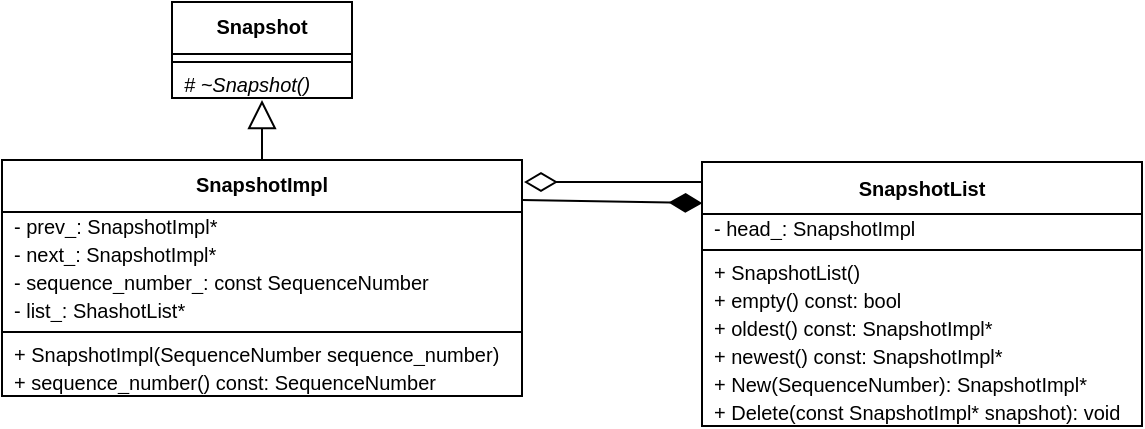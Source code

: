 <mxfile version="12.1.0" type="device" pages="1"><diagram id="nDmuBW9h7p2_wenKGpNe" name="Page-1"><mxGraphModel dx="981" dy="534" grid="1" gridSize="10" guides="1" tooltips="1" connect="1" arrows="1" fold="1" page="1" pageScale="1" pageWidth="1654" pageHeight="1169" math="0" shadow="0"><root><mxCell id="0"/><mxCell id="1" parent="0"/><mxCell id="Gac1oFfl-_KmYqMjaavx-9" value="SnapshotImpl" style="swimlane;fontStyle=1;align=center;verticalAlign=top;childLayout=stackLayout;horizontal=1;startSize=26;horizontalStack=0;resizeParent=1;resizeParentMax=0;resizeLast=0;collapsible=1;marginBottom=0;fontSize=10;" parent="1" vertex="1"><mxGeometry x="390" y="200" width="260" height="118" as="geometry"/></mxCell><mxCell id="Gac1oFfl-_KmYqMjaavx-10" value="- prev_: SnapshotImpl*" style="text;strokeColor=none;fillColor=none;align=left;verticalAlign=middle;spacingLeft=4;spacingRight=4;overflow=hidden;rotatable=0;points=[[0,0.5],[1,0.5]];portConstraint=eastwest;fontSize=10;" parent="Gac1oFfl-_KmYqMjaavx-9" vertex="1"><mxGeometry y="26" width="260" height="14" as="geometry"/></mxCell><mxCell id="Gac1oFfl-_KmYqMjaavx-17" value="- next_: SnapshotImpl*" style="text;strokeColor=none;fillColor=none;align=left;verticalAlign=middle;spacingLeft=4;spacingRight=4;overflow=hidden;rotatable=0;points=[[0,0.5],[1,0.5]];portConstraint=eastwest;fontSize=10;" parent="Gac1oFfl-_KmYqMjaavx-9" vertex="1"><mxGeometry y="40" width="260" height="14" as="geometry"/></mxCell><mxCell id="Gac1oFfl-_KmYqMjaavx-18" value="- sequence_number_: const SequenceNumber" style="text;strokeColor=none;fillColor=none;align=left;verticalAlign=middle;spacingLeft=4;spacingRight=4;overflow=hidden;rotatable=0;points=[[0,0.5],[1,0.5]];portConstraint=eastwest;fontSize=10;" parent="Gac1oFfl-_KmYqMjaavx-9" vertex="1"><mxGeometry y="54" width="260" height="14" as="geometry"/></mxCell><mxCell id="Gac1oFfl-_KmYqMjaavx-27" value="- list_: ShashotList*" style="text;strokeColor=none;fillColor=none;align=left;verticalAlign=middle;spacingLeft=4;spacingRight=4;overflow=hidden;rotatable=0;points=[[0,0.5],[1,0.5]];portConstraint=eastwest;fontSize=10;" parent="Gac1oFfl-_KmYqMjaavx-9" vertex="1"><mxGeometry y="68" width="260" height="14" as="geometry"/></mxCell><mxCell id="Gac1oFfl-_KmYqMjaavx-11" value="" style="line;strokeWidth=1;fillColor=none;align=left;verticalAlign=middle;spacingTop=-1;spacingLeft=3;spacingRight=3;rotatable=0;labelPosition=right;points=[];portConstraint=eastwest;" parent="Gac1oFfl-_KmYqMjaavx-9" vertex="1"><mxGeometry y="82" width="260" height="8" as="geometry"/></mxCell><mxCell id="Gac1oFfl-_KmYqMjaavx-12" value="+ SnapshotImpl(SequenceNumber sequence_number)" style="text;strokeColor=none;fillColor=none;align=left;verticalAlign=middle;spacingLeft=4;spacingRight=4;overflow=hidden;rotatable=0;points=[[0,0.5],[1,0.5]];portConstraint=eastwest;fontSize=10;" parent="Gac1oFfl-_KmYqMjaavx-9" vertex="1"><mxGeometry y="90" width="260" height="14" as="geometry"/></mxCell><mxCell id="Gac1oFfl-_KmYqMjaavx-19" value="+ sequence_number() const: SequenceNumber" style="text;strokeColor=none;fillColor=none;align=left;verticalAlign=middle;spacingLeft=4;spacingRight=4;overflow=hidden;rotatable=0;points=[[0,0.5],[1,0.5]];portConstraint=eastwest;fontSize=10;" parent="Gac1oFfl-_KmYqMjaavx-9" vertex="1"><mxGeometry y="104" width="260" height="14" as="geometry"/></mxCell><mxCell id="Gac1oFfl-_KmYqMjaavx-13" value="Snapshot" style="swimlane;fontStyle=1;align=center;verticalAlign=top;childLayout=stackLayout;horizontal=1;startSize=26;horizontalStack=0;resizeParent=1;resizeParentMax=0;resizeLast=0;collapsible=1;marginBottom=0;fontSize=10;" parent="1" vertex="1"><mxGeometry x="475" y="121" width="90" height="48" as="geometry"/></mxCell><mxCell id="Gac1oFfl-_KmYqMjaavx-15" value="" style="line;strokeWidth=1;fillColor=none;align=left;verticalAlign=middle;spacingTop=-1;spacingLeft=3;spacingRight=3;rotatable=0;labelPosition=right;points=[];portConstraint=eastwest;" parent="Gac1oFfl-_KmYqMjaavx-13" vertex="1"><mxGeometry y="26" width="90" height="8" as="geometry"/></mxCell><mxCell id="Gac1oFfl-_KmYqMjaavx-16" value="# ~Snapshot()" style="text;strokeColor=none;fillColor=none;align=left;verticalAlign=middle;spacingLeft=4;spacingRight=4;overflow=hidden;rotatable=0;points=[[0,0.5],[1,0.5]];portConstraint=eastwest;fontStyle=2;fontSize=10;" parent="Gac1oFfl-_KmYqMjaavx-13" vertex="1"><mxGeometry y="34" width="90" height="14" as="geometry"/></mxCell><mxCell id="Gac1oFfl-_KmYqMjaavx-20" value="SnapshotList" style="swimlane;fontStyle=1;align=center;verticalAlign=middle;childLayout=stackLayout;horizontal=1;startSize=26;horizontalStack=0;resizeParent=1;resizeParentMax=0;resizeLast=0;collapsible=1;marginBottom=0;fontSize=10;" parent="1" vertex="1"><mxGeometry x="740" y="201" width="220" height="132" as="geometry"/></mxCell><mxCell id="Gac1oFfl-_KmYqMjaavx-21" value="- head_: SnapshotImpl" style="text;strokeColor=none;fillColor=none;align=left;verticalAlign=middle;spacingLeft=4;spacingRight=4;overflow=hidden;rotatable=0;points=[[0,0.5],[1,0.5]];portConstraint=eastwest;fontSize=10;" parent="Gac1oFfl-_KmYqMjaavx-20" vertex="1"><mxGeometry y="26" width="220" height="14" as="geometry"/></mxCell><mxCell id="Gac1oFfl-_KmYqMjaavx-24" value="" style="line;strokeWidth=1;fillColor=none;align=left;verticalAlign=middle;spacingTop=-1;spacingLeft=3;spacingRight=3;rotatable=0;labelPosition=right;points=[];portConstraint=eastwest;" parent="Gac1oFfl-_KmYqMjaavx-20" vertex="1"><mxGeometry y="40" width="220" height="8" as="geometry"/></mxCell><mxCell id="Gac1oFfl-_KmYqMjaavx-25" value="+ SnapshotList()" style="text;strokeColor=none;fillColor=none;align=left;verticalAlign=middle;spacingLeft=4;spacingRight=4;overflow=hidden;rotatable=0;points=[[0,0.5],[1,0.5]];portConstraint=eastwest;fontSize=10;" parent="Gac1oFfl-_KmYqMjaavx-20" vertex="1"><mxGeometry y="48" width="220" height="14" as="geometry"/></mxCell><mxCell id="Gac1oFfl-_KmYqMjaavx-26" value="+ empty() const: bool" style="text;strokeColor=none;fillColor=none;align=left;verticalAlign=middle;spacingLeft=4;spacingRight=4;overflow=hidden;rotatable=0;points=[[0,0.5],[1,0.5]];portConstraint=eastwest;fontSize=10;" parent="Gac1oFfl-_KmYqMjaavx-20" vertex="1"><mxGeometry y="62" width="220" height="14" as="geometry"/></mxCell><mxCell id="Gac1oFfl-_KmYqMjaavx-28" value="+ oldest() const: SnapshotImpl*" style="text;strokeColor=none;fillColor=none;align=left;verticalAlign=middle;spacingLeft=4;spacingRight=4;overflow=hidden;rotatable=0;points=[[0,0.5],[1,0.5]];portConstraint=eastwest;fontSize=10;" parent="Gac1oFfl-_KmYqMjaavx-20" vertex="1"><mxGeometry y="76" width="220" height="14" as="geometry"/></mxCell><mxCell id="yt-KYKJIt5qh3hhXIOqv-1" value="+ newest() const: SnapshotImpl*" style="text;strokeColor=none;fillColor=none;align=left;verticalAlign=middle;spacingLeft=4;spacingRight=4;overflow=hidden;rotatable=0;points=[[0,0.5],[1,0.5]];portConstraint=eastwest;fontSize=10;" vertex="1" parent="Gac1oFfl-_KmYqMjaavx-20"><mxGeometry y="90" width="220" height="14" as="geometry"/></mxCell><mxCell id="Gac1oFfl-_KmYqMjaavx-29" value="+ New(SequenceNumber): SnapshotImpl*" style="text;strokeColor=none;fillColor=none;align=left;verticalAlign=middle;spacingLeft=4;spacingRight=4;overflow=hidden;rotatable=0;points=[[0,0.5],[1,0.5]];portConstraint=eastwest;fontSize=10;" parent="Gac1oFfl-_KmYqMjaavx-20" vertex="1"><mxGeometry y="104" width="220" height="14" as="geometry"/></mxCell><mxCell id="Gac1oFfl-_KmYqMjaavx-30" value="+ Delete(const SnapshotImpl* snapshot): void" style="text;strokeColor=none;fillColor=none;align=left;verticalAlign=middle;spacingLeft=4;spacingRight=4;overflow=hidden;rotatable=0;points=[[0,0.5],[1,0.5]];portConstraint=eastwest;fontSize=10;" parent="Gac1oFfl-_KmYqMjaavx-20" vertex="1"><mxGeometry y="118" width="220" height="14" as="geometry"/></mxCell><mxCell id="Gac1oFfl-_KmYqMjaavx-33" value="" style="endArrow=block;endFill=0;endSize=12;html=1;fontSize=10;exitX=0.5;exitY=0;exitDx=0;exitDy=0;" parent="1" source="Gac1oFfl-_KmYqMjaavx-9" edge="1"><mxGeometry width="160" relative="1" as="geometry"><mxPoint x="390" y="340" as="sourcePoint"/><mxPoint x="520" y="170" as="targetPoint"/></mxGeometry></mxCell><mxCell id="Gac1oFfl-_KmYqMjaavx-34" value="" style="endArrow=diamondThin;endFill=0;endSize=14;html=1;fontSize=10;" parent="1" edge="1"><mxGeometry width="160" relative="1" as="geometry"><mxPoint x="740" y="211" as="sourcePoint"/><mxPoint x="651" y="211" as="targetPoint"/></mxGeometry></mxCell><mxCell id="Gac1oFfl-_KmYqMjaavx-35" value="" style="endArrow=diamondThin;endFill=1;endSize=14;html=1;fontSize=10;exitX=1;exitY=0.169;exitDx=0;exitDy=0;exitPerimeter=0;entryX=0.001;entryY=0.156;entryDx=0;entryDy=0;entryPerimeter=0;" parent="1" source="Gac1oFfl-_KmYqMjaavx-9" target="Gac1oFfl-_KmYqMjaavx-20" edge="1"><mxGeometry width="160" relative="1" as="geometry"><mxPoint x="390" y="340" as="sourcePoint"/><mxPoint x="740" y="222" as="targetPoint"/></mxGeometry></mxCell></root></mxGraphModel></diagram></mxfile>